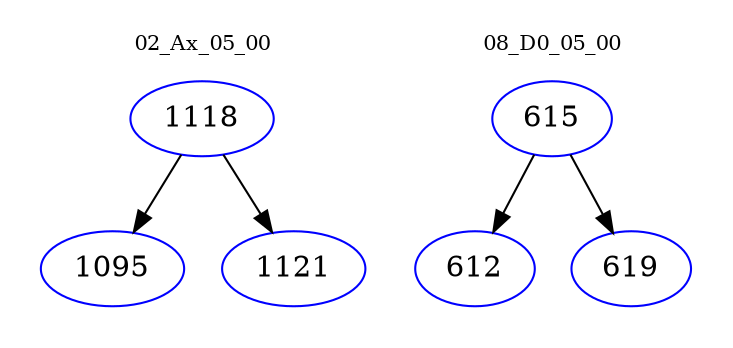 digraph{
subgraph cluster_0 {
color = white
label = "02_Ax_05_00";
fontsize=10;
T0_1118 [label="1118", color="blue"]
T0_1118 -> T0_1095 [color="black"]
T0_1095 [label="1095", color="blue"]
T0_1118 -> T0_1121 [color="black"]
T0_1121 [label="1121", color="blue"]
}
subgraph cluster_1 {
color = white
label = "08_D0_05_00";
fontsize=10;
T1_615 [label="615", color="blue"]
T1_615 -> T1_612 [color="black"]
T1_612 [label="612", color="blue"]
T1_615 -> T1_619 [color="black"]
T1_619 [label="619", color="blue"]
}
}
